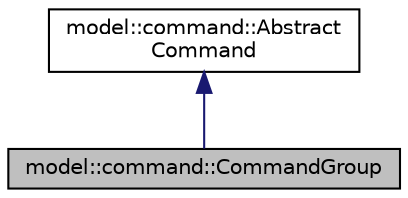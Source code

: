 digraph "model::command::CommandGroup"
{
 // LATEX_PDF_SIZE
  edge [fontname="Helvetica",fontsize="10",labelfontname="Helvetica",labelfontsize="10"];
  node [fontname="Helvetica",fontsize="10",shape=record];
  Node1 [label="model::command::CommandGroup",height=0.2,width=0.4,color="black", fillcolor="grey75", style="filled", fontcolor="black",tooltip=" "];
  Node2 -> Node1 [dir="back",color="midnightblue",fontsize="10",style="solid",fontname="Helvetica"];
  Node2 [label="model::command::Abstract\lCommand",height=0.2,width=0.4,color="black", fillcolor="white", style="filled",URL="$classmodel_1_1command_1_1_abstract_command.html",tooltip=" "];
}
